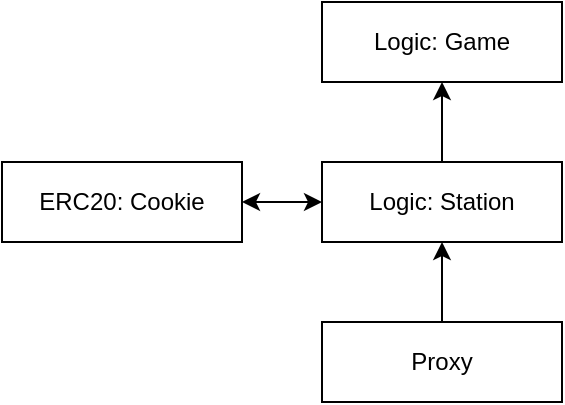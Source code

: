 <mxfile version="24.7.8">
  <diagram id="3cFQ9Y0VJxpYQzrEPY2X" name="Overview">
    <mxGraphModel dx="984" dy="666" grid="1" gridSize="10" guides="1" tooltips="1" connect="1" arrows="1" fold="1" page="1" pageScale="1" pageWidth="827" pageHeight="1169" math="0" shadow="0">
      <root>
        <mxCell id="0" />
        <mxCell id="1" parent="0" />
        <mxCell id="_VIjRaBYLu4TXCm6gSEv-1" value="ERC20: Cookie" style="rounded=0;whiteSpace=wrap;html=1;" vertex="1" parent="1">
          <mxGeometry x="280" y="280" width="120" height="40" as="geometry" />
        </mxCell>
        <mxCell id="_VIjRaBYLu4TXCm6gSEv-2" value="Logic: Game" style="rounded=0;whiteSpace=wrap;html=1;" vertex="1" parent="1">
          <mxGeometry x="440" y="200" width="120" height="40" as="geometry" />
        </mxCell>
        <mxCell id="_VIjRaBYLu4TXCm6gSEv-6" style="edgeStyle=orthogonalEdgeStyle;rounded=0;orthogonalLoop=1;jettySize=auto;html=1;" edge="1" parent="1" source="_VIjRaBYLu4TXCm6gSEv-3" target="_VIjRaBYLu4TXCm6gSEv-5">
          <mxGeometry relative="1" as="geometry" />
        </mxCell>
        <mxCell id="_VIjRaBYLu4TXCm6gSEv-3" value="Proxy" style="rounded=0;whiteSpace=wrap;html=1;" vertex="1" parent="1">
          <mxGeometry x="440" y="360" width="120" height="40" as="geometry" />
        </mxCell>
        <mxCell id="_VIjRaBYLu4TXCm6gSEv-7" style="edgeStyle=orthogonalEdgeStyle;rounded=0;orthogonalLoop=1;jettySize=auto;html=1;entryX=0.5;entryY=1;entryDx=0;entryDy=0;" edge="1" parent="1" source="_VIjRaBYLu4TXCm6gSEv-5" target="_VIjRaBYLu4TXCm6gSEv-2">
          <mxGeometry relative="1" as="geometry" />
        </mxCell>
        <mxCell id="_VIjRaBYLu4TXCm6gSEv-8" style="edgeStyle=orthogonalEdgeStyle;rounded=0;orthogonalLoop=1;jettySize=auto;html=1;entryX=1;entryY=0.5;entryDx=0;entryDy=0;strokeColor=default;startArrow=classic;startFill=1;" edge="1" parent="1" source="_VIjRaBYLu4TXCm6gSEv-5" target="_VIjRaBYLu4TXCm6gSEv-1">
          <mxGeometry relative="1" as="geometry" />
        </mxCell>
        <mxCell id="_VIjRaBYLu4TXCm6gSEv-5" value="Logic: Station" style="rounded=0;whiteSpace=wrap;html=1;" vertex="1" parent="1">
          <mxGeometry x="440" y="280" width="120" height="40" as="geometry" />
        </mxCell>
      </root>
    </mxGraphModel>
  </diagram>
</mxfile>
